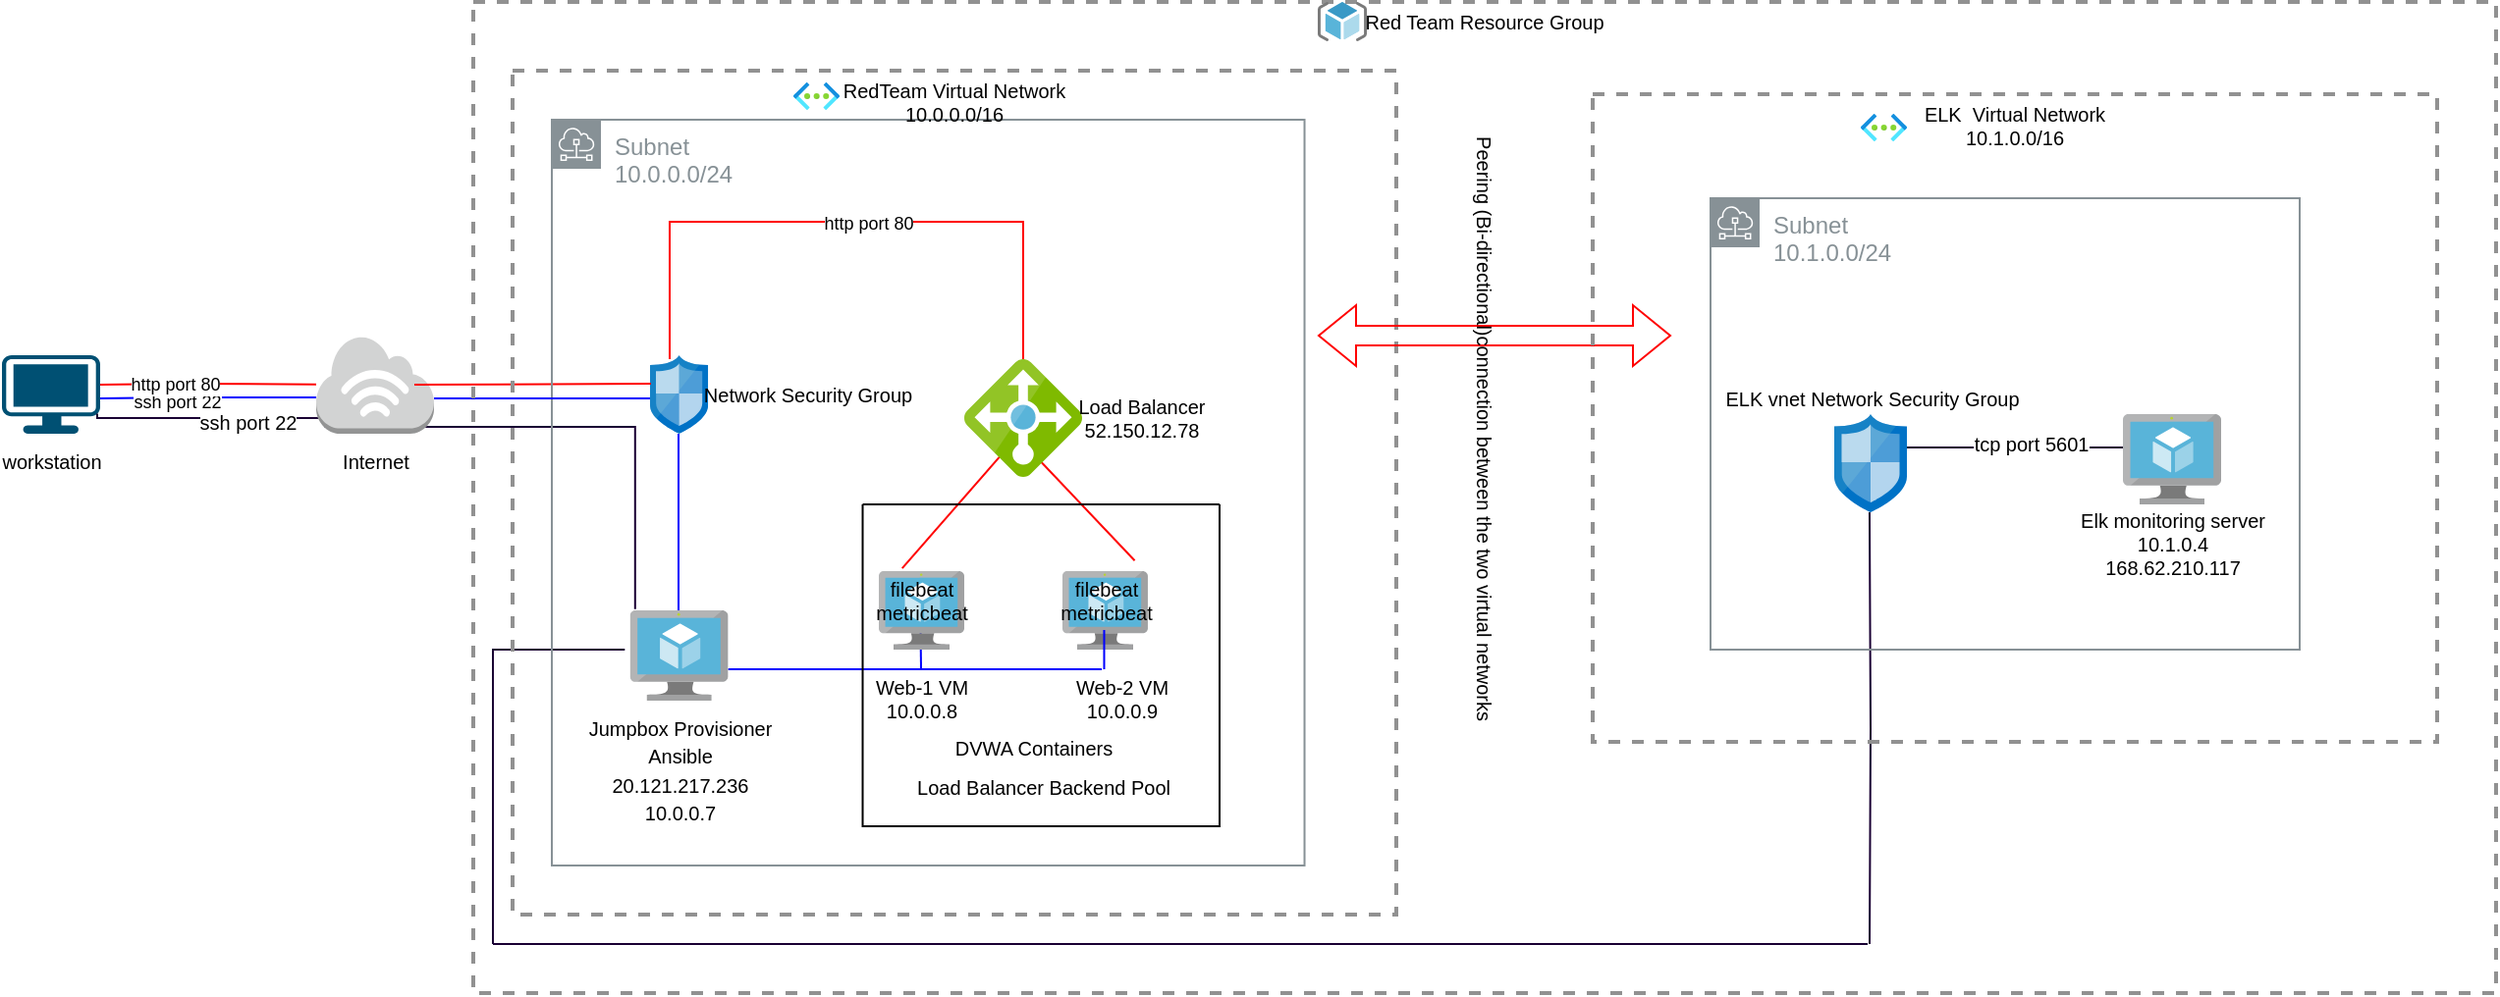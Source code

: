 <mxfile version="16.0.3" type="device"><diagram id="C5RBs43oDa-KdzZeNtuy" name="Page-1"><mxGraphModel dx="1038" dy="521" grid="1" gridSize="10" guides="1" tooltips="1" connect="1" arrows="0" fold="1" page="1" pageScale="1" pageWidth="1169" pageHeight="827" math="0" shadow="0"><root><mxCell id="WIyWlLk6GJQsqaUBKTNV-0"/><mxCell id="WIyWlLk6GJQsqaUBKTNV-1" parent="WIyWlLk6GJQsqaUBKTNV-0"/><mxCell id="RhKeg5QK5IYTIDfsnDYd-3" style="edgeStyle=none;rounded=0;orthogonalLoop=1;jettySize=auto;html=1;endArrow=none;endFill=0;strokeColor=#0000FF;" edge="1" parent="WIyWlLk6GJQsqaUBKTNV-1"><mxGeometry relative="1" as="geometry"><mxPoint x="170" y="231.5" as="targetPoint"/><mxPoint x="100" y="231.5" as="sourcePoint"/><Array as="points"><mxPoint x="60" y="232"/><mxPoint x="100" y="231.5"/></Array></mxGeometry></mxCell><mxCell id="RhKeg5QK5IYTIDfsnDYd-5" value="ssh port 22" style="edgeLabel;html=1;align=center;verticalAlign=middle;resizable=0;points=[];fontSize=9;" vertex="1" connectable="0" parent="RhKeg5QK5IYTIDfsnDYd-3"><mxGeometry x="0.051" y="-1" relative="1" as="geometry"><mxPoint y="1" as="offset"/></mxGeometry></mxCell><mxCell id="HmD7pO5ddMhfqN_pofqb-0" value="&lt;font style=&quot;font-size: 10px&quot;&gt;workstation&lt;/font&gt;" style="points=[[0.03,0.03,0],[0.5,0,0],[0.97,0.03,0],[1,0.4,0],[0.97,0.745,0],[0.5,1,0],[0.03,0.745,0],[0,0.4,0]];verticalLabelPosition=bottom;sketch=0;html=1;verticalAlign=top;aspect=fixed;align=center;pointerEvents=1;shape=mxgraph.cisco19.workstation;fillColor=#005073;strokeColor=none;" parent="WIyWlLk6GJQsqaUBKTNV-1" vertex="1"><mxGeometry x="10" y="210" width="50" height="40" as="geometry"/></mxCell><mxCell id="RhKeg5QK5IYTIDfsnDYd-17" style="edgeStyle=orthogonalEdgeStyle;rounded=0;orthogonalLoop=1;jettySize=auto;html=1;fontSize=10;endArrow=none;endFill=0;strokeColor=#0000FF;" edge="1" parent="WIyWlLk6GJQsqaUBKTNV-1"><mxGeometry relative="1" as="geometry"><mxPoint x="354.5" y="340" as="targetPoint"/><mxPoint x="354.5" y="250" as="sourcePoint"/><Array as="points"><mxPoint x="355" y="290"/><mxPoint x="355" y="290"/></Array></mxGeometry></mxCell><mxCell id="RhKeg5QK5IYTIDfsnDYd-26" style="edgeStyle=orthogonalEdgeStyle;rounded=0;orthogonalLoop=1;jettySize=auto;html=1;fontSize=10;endArrow=none;endFill=0;strokeColor=#0000FF;" edge="1" parent="WIyWlLk6GJQsqaUBKTNV-1"><mxGeometry relative="1" as="geometry"><mxPoint x="477.76" y="350" as="targetPoint"/><mxPoint x="478" y="370" as="sourcePoint"/></mxGeometry></mxCell><mxCell id="RhKeg5QK5IYTIDfsnDYd-27" style="edgeStyle=orthogonalEdgeStyle;rounded=0;orthogonalLoop=1;jettySize=auto;html=1;fontSize=10;endArrow=none;endFill=0;strokeColor=#0000FF;" edge="1" parent="WIyWlLk6GJQsqaUBKTNV-1"><mxGeometry relative="1" as="geometry"><mxPoint x="379.8" y="370" as="targetPoint"/><mxPoint x="570" y="370" as="sourcePoint"/></mxGeometry></mxCell><mxCell id="RhKeg5QK5IYTIDfsnDYd-33" style="edgeStyle=none;rounded=0;orthogonalLoop=1;jettySize=auto;html=1;fontSize=10;endArrow=none;endFill=0;strokeColor=#FF0000;exitX=0.273;exitY=-0.035;exitDx=0;exitDy=0;exitPerimeter=0;" edge="1" parent="WIyWlLk6GJQsqaUBKTNV-1" source="RhKeg5QK5IYTIDfsnDYd-20"><mxGeometry relative="1" as="geometry"><mxPoint x="528.26" y="250" as="targetPoint"/><mxPoint x="448.26" y="320" as="sourcePoint"/></mxGeometry></mxCell><mxCell id="RhKeg5QK5IYTIDfsnDYd-35" style="edgeStyle=none;rounded=0;orthogonalLoop=1;jettySize=auto;html=1;fontSize=10;endArrow=none;endFill=0;strokeColor=#FF0000;exitX=0.846;exitY=-0.135;exitDx=0;exitDy=0;exitPerimeter=0;" edge="1" parent="WIyWlLk6GJQsqaUBKTNV-1" source="RhKeg5QK5IYTIDfsnDYd-21"><mxGeometry relative="1" as="geometry"><mxPoint x="535" y="260" as="targetPoint"/><mxPoint x="585" y="300" as="sourcePoint"/></mxGeometry></mxCell><mxCell id="RhKeg5QK5IYTIDfsnDYd-62" style="edgeStyle=orthogonalEdgeStyle;rounded=0;orthogonalLoop=1;jettySize=auto;html=1;fontSize=10;endArrow=none;endFill=0;strokeColor=#190033;" edge="1" parent="WIyWlLk6GJQsqaUBKTNV-1"><mxGeometry relative="1" as="geometry"><mxPoint x="260" y="510" as="targetPoint"/><mxPoint x="327.15" y="360" as="sourcePoint"/><Array as="points"><mxPoint x="260" y="360"/><mxPoint x="260" y="510"/></Array></mxGeometry></mxCell><mxCell id="RhKeg5QK5IYTIDfsnDYd-63" style="edgeStyle=orthogonalEdgeStyle;rounded=0;orthogonalLoop=1;jettySize=auto;html=1;fontSize=10;endArrow=none;endFill=0;strokeColor=#190033;" edge="1" parent="WIyWlLk6GJQsqaUBKTNV-1"><mxGeometry relative="1" as="geometry"><mxPoint x="260" y="510" as="targetPoint"/><mxPoint x="960" y="510" as="sourcePoint"/></mxGeometry></mxCell><mxCell id="RhKeg5QK5IYTIDfsnDYd-64" style="edgeStyle=orthogonalEdgeStyle;rounded=0;orthogonalLoop=1;jettySize=auto;html=1;fontSize=10;endArrow=none;endFill=0;strokeColor=#190033;entryX=0.486;entryY=1;entryDx=0;entryDy=0;entryPerimeter=0;" edge="1" parent="WIyWlLk6GJQsqaUBKTNV-1" target="RhKeg5QK5IYTIDfsnDYd-41"><mxGeometry relative="1" as="geometry"><mxPoint x="961" y="400" as="targetPoint"/><mxPoint x="961" y="510" as="sourcePoint"/></mxGeometry></mxCell><mxCell id="RhKeg5QK5IYTIDfsnDYd-65" style="edgeStyle=orthogonalEdgeStyle;rounded=0;orthogonalLoop=1;jettySize=auto;html=1;fontSize=10;endArrow=none;endFill=0;strokeColor=#190033;" edge="1" parent="WIyWlLk6GJQsqaUBKTNV-1"><mxGeometry relative="1" as="geometry"><mxPoint x="970" y="257" as="targetPoint"/><mxPoint x="1090" y="257" as="sourcePoint"/></mxGeometry></mxCell><mxCell id="RhKeg5QK5IYTIDfsnDYd-71" value="tcp port 5601" style="edgeLabel;html=1;align=center;verticalAlign=middle;resizable=0;points=[];fontSize=10;" vertex="1" connectable="0" parent="RhKeg5QK5IYTIDfsnDYd-65"><mxGeometry x="-0.207" y="-2" relative="1" as="geometry"><mxPoint as="offset"/></mxGeometry></mxCell><mxCell id="RhKeg5QK5IYTIDfsnDYd-68" style="edgeStyle=orthogonalEdgeStyle;rounded=0;orthogonalLoop=1;jettySize=auto;html=1;fontSize=10;endArrow=none;endFill=0;strokeColor=#190033;exitX=0.97;exitY=0.745;exitDx=0;exitDy=0;exitPerimeter=0;" edge="1" parent="WIyWlLk6GJQsqaUBKTNV-1" source="HmD7pO5ddMhfqN_pofqb-0"><mxGeometry relative="1" as="geometry"><mxPoint x="180" y="242" as="targetPoint"/><mxPoint x="80" y="242" as="sourcePoint"/><Array as="points"><mxPoint x="59" y="242"/></Array></mxGeometry></mxCell><mxCell id="RhKeg5QK5IYTIDfsnDYd-72" value="ssh port 22" style="edgeLabel;html=1;align=center;verticalAlign=middle;resizable=0;points=[];fontSize=10;" vertex="1" connectable="0" parent="RhKeg5QK5IYTIDfsnDYd-68"><mxGeometry x="0.264" y="-2" relative="1" as="geometry"><mxPoint as="offset"/></mxGeometry></mxCell><mxCell id="RhKeg5QK5IYTIDfsnDYd-70" style="edgeStyle=orthogonalEdgeStyle;rounded=0;orthogonalLoop=1;jettySize=auto;html=1;exitX=0.07;exitY=0.93;exitDx=0;exitDy=0;exitPerimeter=0;entryX=0.052;entryY=-0.013;entryDx=0;entryDy=0;entryPerimeter=0;fontSize=10;endArrow=none;endFill=0;strokeColor=#190033;" edge="1" parent="WIyWlLk6GJQsqaUBKTNV-1" source="HmD7pO5ddMhfqN_pofqb-1" target="RhKeg5QK5IYTIDfsnDYd-16"><mxGeometry relative="1" as="geometry"/></mxCell><mxCell id="HmD7pO5ddMhfqN_pofqb-1" value="&lt;font style=&quot;font-size: 10px&quot;&gt;Internet&lt;/font&gt;" style="outlineConnect=0;dashed=0;verticalLabelPosition=bottom;verticalAlign=top;align=center;html=1;shape=mxgraph.aws3.internet_3;fillColor=#D2D3D3;gradientColor=none;" parent="WIyWlLk6GJQsqaUBKTNV-1" vertex="1"><mxGeometry x="170" y="200" width="60" height="50" as="geometry"/></mxCell><mxCell id="HmD7pO5ddMhfqN_pofqb-8" value="" style="sketch=0;aspect=fixed;html=1;points=[];align=center;image;fontSize=12;image=img/lib/mscae/Network_Security_Groups_Classic.svg;" parent="WIyWlLk6GJQsqaUBKTNV-1" vertex="1"><mxGeometry x="340" y="210" width="29.6" height="40" as="geometry"/></mxCell><mxCell id="HmD7pO5ddMhfqN_pofqb-9" value="&lt;font style=&quot;font-size: 10px&quot;&gt;&lt;br&gt;&lt;/font&gt;" style="sketch=0;aspect=fixed;html=1;points=[];align=center;image;fontSize=12;image=img/lib/mscae/Load_Balancer_feature.svg;" parent="WIyWlLk6GJQsqaUBKTNV-1" vertex="1"><mxGeometry x="500" y="212" width="60" height="60" as="geometry"/></mxCell><mxCell id="RhKeg5QK5IYTIDfsnDYd-4" style="edgeStyle=none;rounded=0;orthogonalLoop=1;jettySize=auto;html=1;endArrow=none;endFill=0;strokeColor=#FF0000;" edge="1" parent="WIyWlLk6GJQsqaUBKTNV-1" target="HmD7pO5ddMhfqN_pofqb-1"><mxGeometry relative="1" as="geometry"><mxPoint x="170" y="224.5" as="targetPoint"/><mxPoint x="100" y="224.5" as="sourcePoint"/><Array as="points"><mxPoint x="60" y="225"/><mxPoint x="100" y="224.5"/></Array></mxGeometry></mxCell><mxCell id="RhKeg5QK5IYTIDfsnDYd-7" value="http port 80" style="edgeLabel;html=1;align=center;verticalAlign=middle;resizable=0;points=[];fontSize=9;" vertex="1" connectable="0" parent="RhKeg5QK5IYTIDfsnDYd-4"><mxGeometry x="-0.095" relative="1" as="geometry"><mxPoint x="10" as="offset"/></mxGeometry></mxCell><mxCell id="RhKeg5QK5IYTIDfsnDYd-9" style="edgeStyle=none;rounded=0;orthogonalLoop=1;jettySize=auto;html=1;fontSize=9;endArrow=none;endFill=0;strokeColor=#FF0000;" edge="1" parent="WIyWlLk6GJQsqaUBKTNV-1"><mxGeometry relative="1" as="geometry"><mxPoint x="340.5" y="224.5" as="targetPoint"/><mxPoint x="220" y="225" as="sourcePoint"/></mxGeometry></mxCell><mxCell id="RhKeg5QK5IYTIDfsnDYd-14" style="edgeStyle=orthogonalEdgeStyle;rounded=0;orthogonalLoop=1;jettySize=auto;html=1;fontSize=9;endArrow=none;endFill=0;strokeColor=#FF0000;" edge="1" parent="WIyWlLk6GJQsqaUBKTNV-1"><mxGeometry relative="1" as="geometry"><mxPoint x="530" y="212" as="targetPoint"/><mxPoint x="350" y="212" as="sourcePoint"/><Array as="points"><mxPoint x="350" y="142"/><mxPoint x="530" y="142"/></Array></mxGeometry></mxCell><mxCell id="RhKeg5QK5IYTIDfsnDYd-15" value="http port 80" style="edgeLabel;html=1;align=center;verticalAlign=middle;resizable=0;points=[];fontSize=9;" vertex="1" connectable="0" parent="RhKeg5QK5IYTIDfsnDYd-14"><mxGeometry x="0.068" y="-1" relative="1" as="geometry"><mxPoint as="offset"/></mxGeometry></mxCell><mxCell id="RhKeg5QK5IYTIDfsnDYd-16" value="&lt;font style=&quot;font-size: 10px&quot;&gt;Jumpbox Provisioner&lt;br&gt;Ansible&lt;br&gt;20.121.217.236&lt;br&gt;10.0.0.7&lt;/font&gt;" style="sketch=0;aspect=fixed;html=1;points=[];align=center;image;fontSize=12;image=img/lib/mscae/Virtual_Machine.svg;" vertex="1" parent="WIyWlLk6GJQsqaUBKTNV-1"><mxGeometry x="329.8" y="340" width="50" height="46" as="geometry"/></mxCell><mxCell id="RhKeg5QK5IYTIDfsnDYd-19" value="Network Security Group" style="text;html=1;align=center;verticalAlign=middle;resizable=0;points=[];autosize=1;strokeColor=none;fillColor=none;fontSize=10;" vertex="1" parent="WIyWlLk6GJQsqaUBKTNV-1"><mxGeometry x="360" y="220" width="120" height="20" as="geometry"/></mxCell><mxCell id="RhKeg5QK5IYTIDfsnDYd-20" value="" style="sketch=0;aspect=fixed;html=1;points=[];align=center;image;fontSize=12;image=img/lib/mscae/Virtual_Machine.svg;" vertex="1" parent="WIyWlLk6GJQsqaUBKTNV-1"><mxGeometry x="456.52" y="320" width="43.48" height="40" as="geometry"/></mxCell><mxCell id="RhKeg5QK5IYTIDfsnDYd-21" value="" style="sketch=0;aspect=fixed;html=1;points=[];align=center;image;fontSize=12;image=img/lib/mscae/Virtual_Machine.svg;" vertex="1" parent="WIyWlLk6GJQsqaUBKTNV-1"><mxGeometry x="550" y="320" width="43.48" height="40" as="geometry"/></mxCell><mxCell id="RhKeg5QK5IYTIDfsnDYd-22" value="DVWA Containers" style="text;html=1;align=center;verticalAlign=middle;resizable=0;points=[];autosize=1;strokeColor=none;fillColor=none;fontSize=10;" vertex="1" parent="WIyWlLk6GJQsqaUBKTNV-1"><mxGeometry x="485" y="400" width="100" height="20" as="geometry"/></mxCell><mxCell id="RhKeg5QK5IYTIDfsnDYd-23" value="Load Balancer Backend Pool" style="text;html=1;align=center;verticalAlign=middle;resizable=0;points=[];autosize=1;strokeColor=none;fillColor=none;fontSize=10;" vertex="1" parent="WIyWlLk6GJQsqaUBKTNV-1"><mxGeometry x="470" y="420" width="140" height="20" as="geometry"/></mxCell><mxCell id="RhKeg5QK5IYTIDfsnDYd-28" style="edgeStyle=orthogonalEdgeStyle;rounded=0;orthogonalLoop=1;jettySize=auto;html=1;fontSize=10;endArrow=none;endFill=0;strokeColor=#0000FF;" edge="1" parent="WIyWlLk6GJQsqaUBKTNV-1"><mxGeometry relative="1" as="geometry"><mxPoint x="571.24" y="350" as="targetPoint"/><mxPoint x="571.24" y="370" as="sourcePoint"/></mxGeometry></mxCell><mxCell id="RhKeg5QK5IYTIDfsnDYd-30" value="Web-1 VM&lt;br&gt;10.0.0.8" style="text;html=1;align=center;verticalAlign=middle;resizable=0;points=[];autosize=1;strokeColor=none;fillColor=none;fontSize=10;" vertex="1" parent="WIyWlLk6GJQsqaUBKTNV-1"><mxGeometry x="448.26" y="370" width="60" height="30" as="geometry"/></mxCell><mxCell id="RhKeg5QK5IYTIDfsnDYd-31" value="Web-2 VM&lt;br&gt;10.0.0.9" style="text;html=1;align=center;verticalAlign=middle;resizable=0;points=[];autosize=1;strokeColor=none;fillColor=none;fontSize=10;" vertex="1" parent="WIyWlLk6GJQsqaUBKTNV-1"><mxGeometry x="550" y="370" width="60" height="30" as="geometry"/></mxCell><mxCell id="RhKeg5QK5IYTIDfsnDYd-34" value="Load Balancer&lt;br&gt;52.150.12.78" style="text;html=1;align=center;verticalAlign=middle;resizable=0;points=[];autosize=1;strokeColor=none;fillColor=none;fontSize=10;" vertex="1" parent="WIyWlLk6GJQsqaUBKTNV-1"><mxGeometry x="550" y="227" width="80" height="30" as="geometry"/></mxCell><mxCell id="RhKeg5QK5IYTIDfsnDYd-37" value="filebeat&lt;br&gt;metricbeat" style="text;html=1;align=center;verticalAlign=middle;resizable=0;points=[];autosize=1;strokeColor=none;fillColor=none;fontSize=10;" vertex="1" parent="WIyWlLk6GJQsqaUBKTNV-1"><mxGeometry x="448.26" y="320" width="60" height="30" as="geometry"/></mxCell><mxCell id="RhKeg5QK5IYTIDfsnDYd-38" value="filebeat&lt;br&gt;metricbeat" style="text;html=1;align=center;verticalAlign=middle;resizable=0;points=[];autosize=1;strokeColor=none;fillColor=none;fontSize=10;" vertex="1" parent="WIyWlLk6GJQsqaUBKTNV-1"><mxGeometry x="541.74" y="320" width="60" height="30" as="geometry"/></mxCell><mxCell id="RhKeg5QK5IYTIDfsnDYd-39" value="" style="sketch=0;aspect=fixed;html=1;points=[];align=center;image;fontSize=12;image=img/lib/mscae/Virtual_Machine.svg;" vertex="1" parent="WIyWlLk6GJQsqaUBKTNV-1"><mxGeometry x="1090" y="240" width="50" height="46" as="geometry"/></mxCell><mxCell id="RhKeg5QK5IYTIDfsnDYd-40" value="Elk monitoring server&lt;br&gt;10.1.0.4&lt;br&gt;168.62.210.117" style="text;html=1;align=center;verticalAlign=middle;resizable=0;points=[];autosize=1;strokeColor=none;fillColor=none;fontSize=10;" vertex="1" parent="WIyWlLk6GJQsqaUBKTNV-1"><mxGeometry x="1060" y="286" width="110" height="40" as="geometry"/></mxCell><mxCell id="RhKeg5QK5IYTIDfsnDYd-41" value="" style="sketch=0;aspect=fixed;html=1;points=[];align=center;image;fontSize=12;image=img/lib/mscae/Network_Security_Groups_Classic.svg;" vertex="1" parent="WIyWlLk6GJQsqaUBKTNV-1"><mxGeometry x="943" y="240" width="37" height="50" as="geometry"/></mxCell><mxCell id="RhKeg5QK5IYTIDfsnDYd-42" value="ELK vnet Network Security Group" style="text;html=1;align=center;verticalAlign=middle;resizable=0;points=[];autosize=1;strokeColor=none;fillColor=none;fontSize=10;" vertex="1" parent="WIyWlLk6GJQsqaUBKTNV-1"><mxGeometry x="876.5" y="222" width="170" height="20" as="geometry"/></mxCell><mxCell id="RhKeg5QK5IYTIDfsnDYd-46" value="" style="swimlane;startSize=0;fontSize=10;" vertex="1" parent="WIyWlLk6GJQsqaUBKTNV-1"><mxGeometry x="448.26" y="286" width="181.74" height="164" as="geometry"/></mxCell><mxCell id="RhKeg5QK5IYTIDfsnDYd-47" style="edgeStyle=none;rounded=0;orthogonalLoop=1;jettySize=auto;html=1;exitX=0.5;exitY=0;exitDx=0;exitDy=0;fontSize=10;endArrow=none;endFill=0;strokeColor=#FF0000;" edge="1" parent="WIyWlLk6GJQsqaUBKTNV-1" source="RhKeg5QK5IYTIDfsnDYd-46" target="RhKeg5QK5IYTIDfsnDYd-46"><mxGeometry relative="1" as="geometry"/></mxCell><mxCell id="RhKeg5QK5IYTIDfsnDYd-48" style="edgeStyle=none;rounded=0;orthogonalLoop=1;jettySize=auto;html=1;exitX=1;exitY=1;exitDx=0;exitDy=0;fontSize=10;endArrow=none;endFill=0;strokeColor=#FF0000;" edge="1" parent="WIyWlLk6GJQsqaUBKTNV-1" source="RhKeg5QK5IYTIDfsnDYd-46" target="RhKeg5QK5IYTIDfsnDYd-46"><mxGeometry relative="1" as="geometry"/></mxCell><mxCell id="RhKeg5QK5IYTIDfsnDYd-55" value="Subnet&lt;br&gt;10.1.0.0/24" style="sketch=0;outlineConnect=0;gradientColor=none;html=1;whiteSpace=wrap;fontSize=12;fontStyle=0;shape=mxgraph.aws4.group;grIcon=mxgraph.aws4.group_subnet;strokeColor=#879196;fillColor=none;verticalAlign=top;align=left;spacingLeft=30;fontColor=#879196;dashed=0;" vertex="1" parent="WIyWlLk6GJQsqaUBKTNV-1"><mxGeometry x="880" y="130" width="300" height="230" as="geometry"/></mxCell><mxCell id="RhKeg5QK5IYTIDfsnDYd-56" value="Subnet&lt;br&gt;10.0.0.0/24" style="sketch=0;outlineConnect=0;gradientColor=none;html=1;whiteSpace=wrap;fontSize=12;fontStyle=0;shape=mxgraph.aws4.group;grIcon=mxgraph.aws4.group_subnet;strokeColor=#879196;fillColor=none;verticalAlign=top;align=left;spacingLeft=30;fontColor=#879196;dashed=0;" vertex="1" parent="WIyWlLk6GJQsqaUBKTNV-1"><mxGeometry x="290" y="90" width="383.26" height="380" as="geometry"/></mxCell><mxCell id="RhKeg5QK5IYTIDfsnDYd-61" value="RedTeam Virtual Network&lt;br&gt;10.0.0.0/16" style="fontStyle=0;verticalAlign=top;align=center;spacingTop=-2;fillColor=none;rounded=0;whiteSpace=wrap;html=1;strokeColor=#919191;strokeWidth=2;dashed=1;container=1;collapsible=0;expand=0;recursiveResize=0;fontSize=10;" vertex="1" parent="WIyWlLk6GJQsqaUBKTNV-1"><mxGeometry x="270" y="65" width="450" height="430" as="geometry"/></mxCell><mxCell id="RhKeg5QK5IYTIDfsnDYd-51" value="" style="aspect=fixed;html=1;points=[];align=center;image;fontSize=12;image=img/lib/azure2/networking/Virtual_Networks.svg;" vertex="1" parent="RhKeg5QK5IYTIDfsnDYd-61"><mxGeometry x="143.02" y="5.97" width="23.5" height="14.03" as="geometry"/></mxCell><mxCell id="RhKeg5QK5IYTIDfsnDYd-78" style="edgeStyle=none;rounded=0;orthogonalLoop=1;jettySize=auto;html=1;fontSize=9;endArrow=none;endFill=0;strokeColor=#0000FF;" edge="1" parent="RhKeg5QK5IYTIDfsnDYd-61"><mxGeometry relative="1" as="geometry"><mxPoint x="70" y="167" as="targetPoint"/><mxPoint x="-40" y="167" as="sourcePoint"/></mxGeometry></mxCell><mxCell id="RhKeg5QK5IYTIDfsnDYd-44" value="" style="shape=flexArrow;endArrow=classic;startArrow=classic;html=1;rounded=0;fontSize=10;strokeColor=#FF0000;" edge="1" parent="WIyWlLk6GJQsqaUBKTNV-1"><mxGeometry width="100" height="100" relative="1" as="geometry"><mxPoint x="680" y="200" as="sourcePoint"/><mxPoint x="860" y="200" as="targetPoint"/><Array as="points"/></mxGeometry></mxCell><mxCell id="RhKeg5QK5IYTIDfsnDYd-75" value="ELK&amp;nbsp; Virtual Network&lt;br&gt;10.1.0.0/16" style="fontStyle=0;verticalAlign=top;align=center;spacingTop=-2;fillColor=none;rounded=0;whiteSpace=wrap;html=1;strokeColor=#919191;strokeWidth=2;dashed=1;container=1;collapsible=0;expand=0;recursiveResize=0;fontSize=10;" vertex="1" parent="WIyWlLk6GJQsqaUBKTNV-1"><mxGeometry x="820" y="77" width="430" height="330" as="geometry"/></mxCell><mxCell id="RhKeg5QK5IYTIDfsnDYd-74" value="" style="aspect=fixed;html=1;points=[];align=center;image;fontSize=12;image=img/lib/azure2/networking/Virtual_Networks.svg;" vertex="1" parent="RhKeg5QK5IYTIDfsnDYd-75"><mxGeometry x="136.5" y="10" width="23.5" height="14.03" as="geometry"/></mxCell><mxCell id="RhKeg5QK5IYTIDfsnDYd-77" value="Red Team Resource Group" style="fontStyle=0;verticalAlign=top;align=center;spacingTop=-2;fillColor=none;rounded=0;whiteSpace=wrap;html=1;strokeColor=#919191;strokeWidth=2;dashed=1;container=1;collapsible=0;expand=0;recursiveResize=0;fontSize=10;" vertex="1" parent="WIyWlLk6GJQsqaUBKTNV-1"><mxGeometry x="250" y="30" width="1030" height="505" as="geometry"/></mxCell><mxCell id="RhKeg5QK5IYTIDfsnDYd-79" value="Peering (Bi-directional)connection between the two virtual networks" style="text;html=1;align=center;verticalAlign=middle;resizable=0;points=[];autosize=1;strokeColor=none;fillColor=none;fontSize=10;rotation=90;" vertex="1" parent="RhKeg5QK5IYTIDfsnDYd-77"><mxGeometry x="360" y="207" width="310" height="20" as="geometry"/></mxCell><mxCell id="RhKeg5QK5IYTIDfsnDYd-80" value="" style="sketch=0;aspect=fixed;html=1;points=[];align=center;image;fontSize=12;image=img/lib/mscae/ResourceGroup.svg;" vertex="1" parent="RhKeg5QK5IYTIDfsnDYd-77"><mxGeometry x="430" width="25" height="20" as="geometry"/></mxCell></root></mxGraphModel></diagram></mxfile>